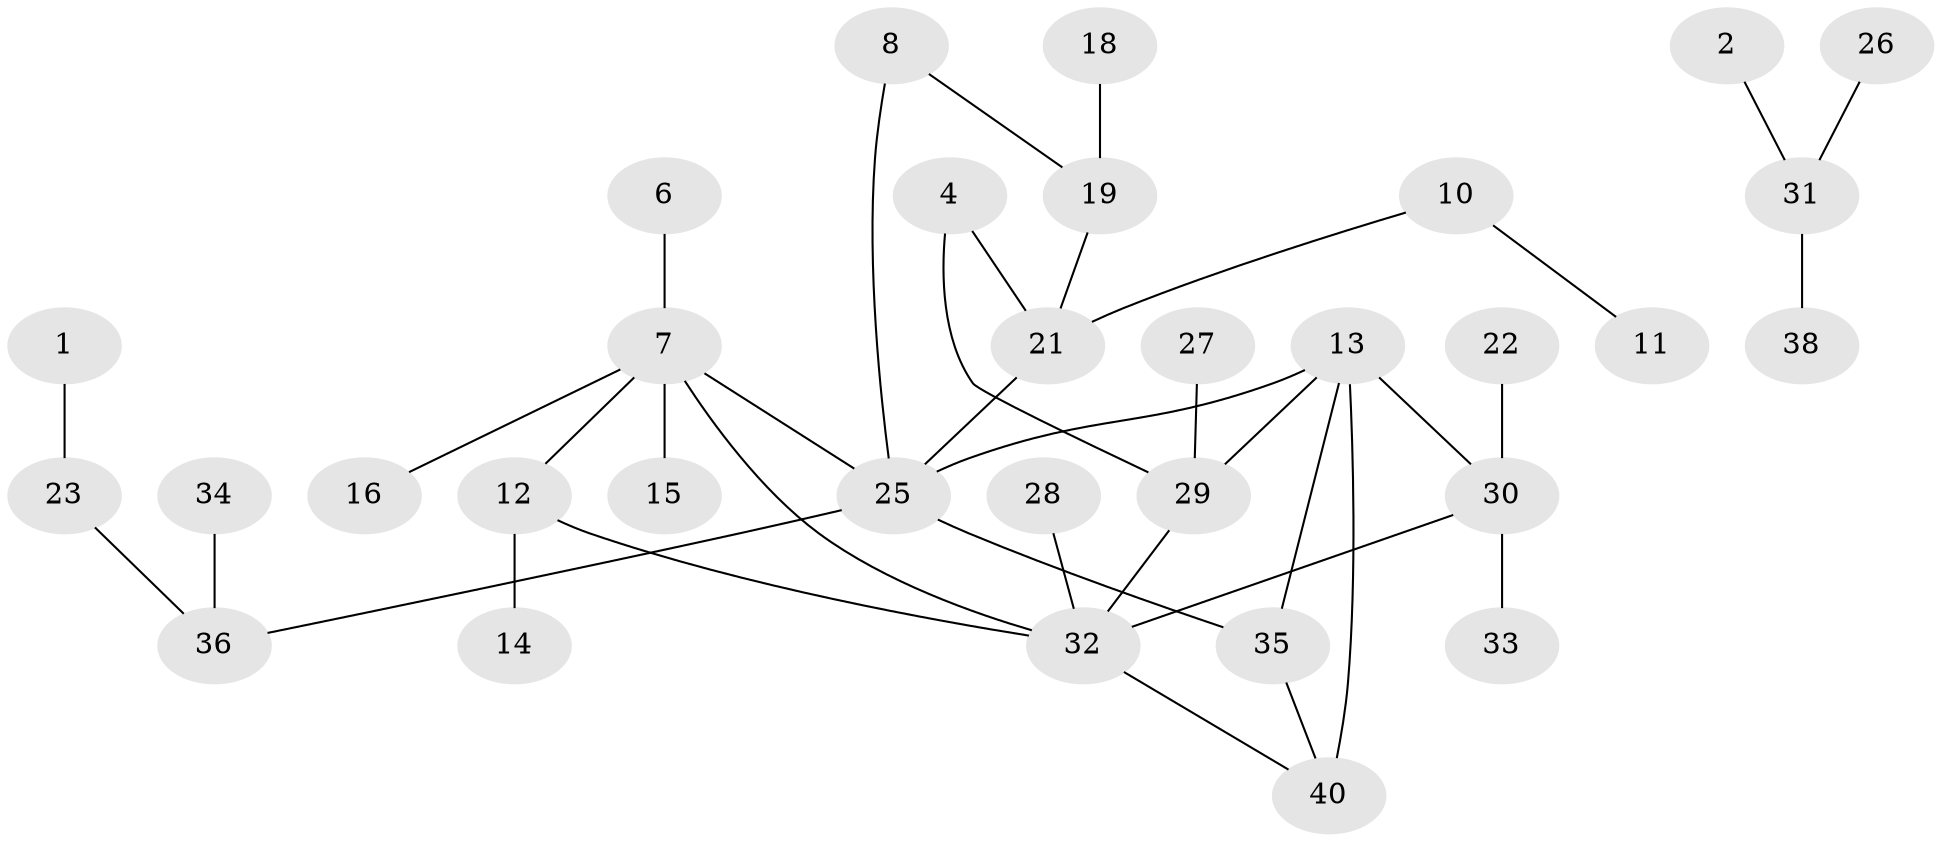 // original degree distribution, {2: 0.325, 3: 0.1375, 4: 0.1125, 1: 0.2875, 6: 0.025, 5: 0.025, 0: 0.0875}
// Generated by graph-tools (version 1.1) at 2025/25/03/09/25 03:25:24]
// undirected, 32 vertices, 38 edges
graph export_dot {
graph [start="1"]
  node [color=gray90,style=filled];
  1;
  2;
  4;
  6;
  7;
  8;
  10;
  11;
  12;
  13;
  14;
  15;
  16;
  18;
  19;
  21;
  22;
  23;
  25;
  26;
  27;
  28;
  29;
  30;
  31;
  32;
  33;
  34;
  35;
  36;
  38;
  40;
  1 -- 23 [weight=1.0];
  2 -- 31 [weight=1.0];
  4 -- 21 [weight=1.0];
  4 -- 29 [weight=1.0];
  6 -- 7 [weight=1.0];
  7 -- 12 [weight=1.0];
  7 -- 15 [weight=2.0];
  7 -- 16 [weight=1.0];
  7 -- 25 [weight=1.0];
  7 -- 32 [weight=1.0];
  8 -- 19 [weight=1.0];
  8 -- 25 [weight=1.0];
  10 -- 11 [weight=1.0];
  10 -- 21 [weight=1.0];
  12 -- 14 [weight=1.0];
  12 -- 32 [weight=1.0];
  13 -- 25 [weight=2.0];
  13 -- 29 [weight=1.0];
  13 -- 30 [weight=1.0];
  13 -- 35 [weight=1.0];
  13 -- 40 [weight=2.0];
  18 -- 19 [weight=1.0];
  19 -- 21 [weight=1.0];
  21 -- 25 [weight=1.0];
  22 -- 30 [weight=2.0];
  23 -- 36 [weight=1.0];
  25 -- 35 [weight=1.0];
  25 -- 36 [weight=1.0];
  26 -- 31 [weight=1.0];
  27 -- 29 [weight=1.0];
  28 -- 32 [weight=1.0];
  29 -- 32 [weight=1.0];
  30 -- 32 [weight=1.0];
  30 -- 33 [weight=1.0];
  31 -- 38 [weight=2.0];
  32 -- 40 [weight=1.0];
  34 -- 36 [weight=1.0];
  35 -- 40 [weight=1.0];
}
